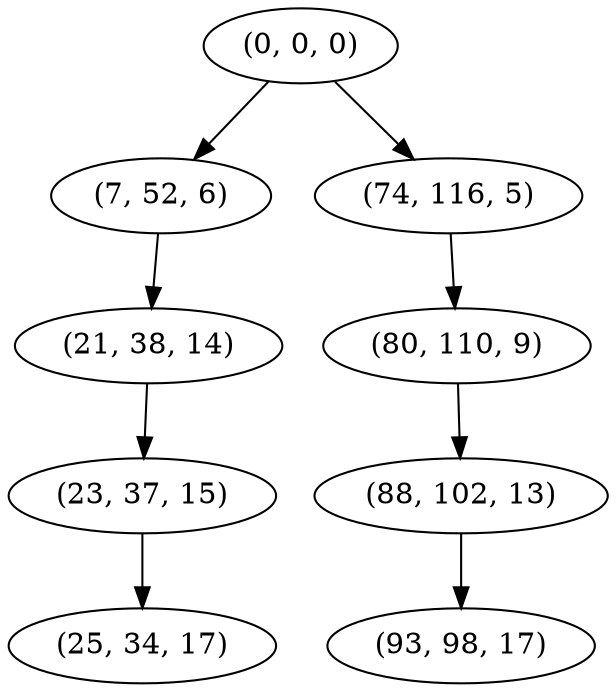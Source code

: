 digraph tree {
    "(0, 0, 0)";
    "(7, 52, 6)";
    "(21, 38, 14)";
    "(23, 37, 15)";
    "(25, 34, 17)";
    "(74, 116, 5)";
    "(80, 110, 9)";
    "(88, 102, 13)";
    "(93, 98, 17)";
    "(0, 0, 0)" -> "(7, 52, 6)";
    "(0, 0, 0)" -> "(74, 116, 5)";
    "(7, 52, 6)" -> "(21, 38, 14)";
    "(21, 38, 14)" -> "(23, 37, 15)";
    "(23, 37, 15)" -> "(25, 34, 17)";
    "(74, 116, 5)" -> "(80, 110, 9)";
    "(80, 110, 9)" -> "(88, 102, 13)";
    "(88, 102, 13)" -> "(93, 98, 17)";
}
